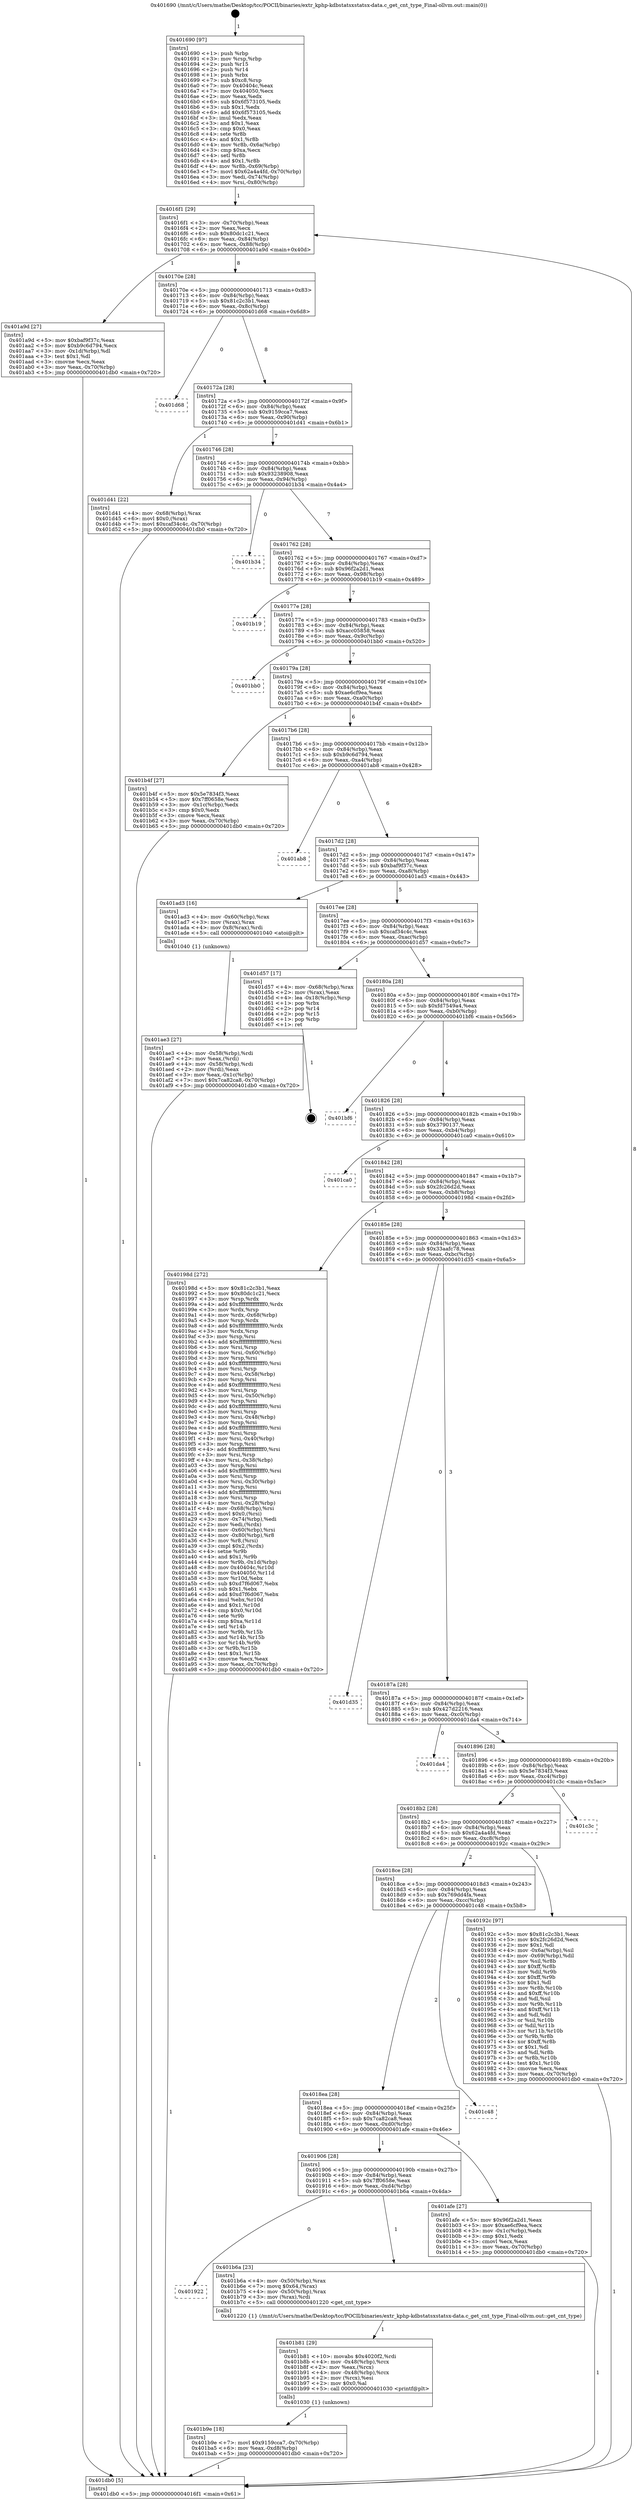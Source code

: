 digraph "0x401690" {
  label = "0x401690 (/mnt/c/Users/mathe/Desktop/tcc/POCII/binaries/extr_kphp-kdbstatsxstatsx-data.c_get_cnt_type_Final-ollvm.out::main(0))"
  labelloc = "t"
  node[shape=record]

  Entry [label="",width=0.3,height=0.3,shape=circle,fillcolor=black,style=filled]
  "0x4016f1" [label="{
     0x4016f1 [29]\l
     | [instrs]\l
     &nbsp;&nbsp;0x4016f1 \<+3\>: mov -0x70(%rbp),%eax\l
     &nbsp;&nbsp;0x4016f4 \<+2\>: mov %eax,%ecx\l
     &nbsp;&nbsp;0x4016f6 \<+6\>: sub $0x80dc1c21,%ecx\l
     &nbsp;&nbsp;0x4016fc \<+6\>: mov %eax,-0x84(%rbp)\l
     &nbsp;&nbsp;0x401702 \<+6\>: mov %ecx,-0x88(%rbp)\l
     &nbsp;&nbsp;0x401708 \<+6\>: je 0000000000401a9d \<main+0x40d\>\l
  }"]
  "0x401a9d" [label="{
     0x401a9d [27]\l
     | [instrs]\l
     &nbsp;&nbsp;0x401a9d \<+5\>: mov $0xbaf9f37c,%eax\l
     &nbsp;&nbsp;0x401aa2 \<+5\>: mov $0xb9c6d794,%ecx\l
     &nbsp;&nbsp;0x401aa7 \<+3\>: mov -0x1d(%rbp),%dl\l
     &nbsp;&nbsp;0x401aaa \<+3\>: test $0x1,%dl\l
     &nbsp;&nbsp;0x401aad \<+3\>: cmovne %ecx,%eax\l
     &nbsp;&nbsp;0x401ab0 \<+3\>: mov %eax,-0x70(%rbp)\l
     &nbsp;&nbsp;0x401ab3 \<+5\>: jmp 0000000000401db0 \<main+0x720\>\l
  }"]
  "0x40170e" [label="{
     0x40170e [28]\l
     | [instrs]\l
     &nbsp;&nbsp;0x40170e \<+5\>: jmp 0000000000401713 \<main+0x83\>\l
     &nbsp;&nbsp;0x401713 \<+6\>: mov -0x84(%rbp),%eax\l
     &nbsp;&nbsp;0x401719 \<+5\>: sub $0x81c2c3b1,%eax\l
     &nbsp;&nbsp;0x40171e \<+6\>: mov %eax,-0x8c(%rbp)\l
     &nbsp;&nbsp;0x401724 \<+6\>: je 0000000000401d68 \<main+0x6d8\>\l
  }"]
  Exit [label="",width=0.3,height=0.3,shape=circle,fillcolor=black,style=filled,peripheries=2]
  "0x401d68" [label="{
     0x401d68\l
  }", style=dashed]
  "0x40172a" [label="{
     0x40172a [28]\l
     | [instrs]\l
     &nbsp;&nbsp;0x40172a \<+5\>: jmp 000000000040172f \<main+0x9f\>\l
     &nbsp;&nbsp;0x40172f \<+6\>: mov -0x84(%rbp),%eax\l
     &nbsp;&nbsp;0x401735 \<+5\>: sub $0x9159cca7,%eax\l
     &nbsp;&nbsp;0x40173a \<+6\>: mov %eax,-0x90(%rbp)\l
     &nbsp;&nbsp;0x401740 \<+6\>: je 0000000000401d41 \<main+0x6b1\>\l
  }"]
  "0x401b9e" [label="{
     0x401b9e [18]\l
     | [instrs]\l
     &nbsp;&nbsp;0x401b9e \<+7\>: movl $0x9159cca7,-0x70(%rbp)\l
     &nbsp;&nbsp;0x401ba5 \<+6\>: mov %eax,-0xd8(%rbp)\l
     &nbsp;&nbsp;0x401bab \<+5\>: jmp 0000000000401db0 \<main+0x720\>\l
  }"]
  "0x401d41" [label="{
     0x401d41 [22]\l
     | [instrs]\l
     &nbsp;&nbsp;0x401d41 \<+4\>: mov -0x68(%rbp),%rax\l
     &nbsp;&nbsp;0x401d45 \<+6\>: movl $0x0,(%rax)\l
     &nbsp;&nbsp;0x401d4b \<+7\>: movl $0xcaf34c4c,-0x70(%rbp)\l
     &nbsp;&nbsp;0x401d52 \<+5\>: jmp 0000000000401db0 \<main+0x720\>\l
  }"]
  "0x401746" [label="{
     0x401746 [28]\l
     | [instrs]\l
     &nbsp;&nbsp;0x401746 \<+5\>: jmp 000000000040174b \<main+0xbb\>\l
     &nbsp;&nbsp;0x40174b \<+6\>: mov -0x84(%rbp),%eax\l
     &nbsp;&nbsp;0x401751 \<+5\>: sub $0x93238908,%eax\l
     &nbsp;&nbsp;0x401756 \<+6\>: mov %eax,-0x94(%rbp)\l
     &nbsp;&nbsp;0x40175c \<+6\>: je 0000000000401b34 \<main+0x4a4\>\l
  }"]
  "0x401b81" [label="{
     0x401b81 [29]\l
     | [instrs]\l
     &nbsp;&nbsp;0x401b81 \<+10\>: movabs $0x4020f2,%rdi\l
     &nbsp;&nbsp;0x401b8b \<+4\>: mov -0x48(%rbp),%rcx\l
     &nbsp;&nbsp;0x401b8f \<+2\>: mov %eax,(%rcx)\l
     &nbsp;&nbsp;0x401b91 \<+4\>: mov -0x48(%rbp),%rcx\l
     &nbsp;&nbsp;0x401b95 \<+2\>: mov (%rcx),%esi\l
     &nbsp;&nbsp;0x401b97 \<+2\>: mov $0x0,%al\l
     &nbsp;&nbsp;0x401b99 \<+5\>: call 0000000000401030 \<printf@plt\>\l
     | [calls]\l
     &nbsp;&nbsp;0x401030 \{1\} (unknown)\l
  }"]
  "0x401b34" [label="{
     0x401b34\l
  }", style=dashed]
  "0x401762" [label="{
     0x401762 [28]\l
     | [instrs]\l
     &nbsp;&nbsp;0x401762 \<+5\>: jmp 0000000000401767 \<main+0xd7\>\l
     &nbsp;&nbsp;0x401767 \<+6\>: mov -0x84(%rbp),%eax\l
     &nbsp;&nbsp;0x40176d \<+5\>: sub $0x96f2a2d1,%eax\l
     &nbsp;&nbsp;0x401772 \<+6\>: mov %eax,-0x98(%rbp)\l
     &nbsp;&nbsp;0x401778 \<+6\>: je 0000000000401b19 \<main+0x489\>\l
  }"]
  "0x401922" [label="{
     0x401922\l
  }", style=dashed]
  "0x401b19" [label="{
     0x401b19\l
  }", style=dashed]
  "0x40177e" [label="{
     0x40177e [28]\l
     | [instrs]\l
     &nbsp;&nbsp;0x40177e \<+5\>: jmp 0000000000401783 \<main+0xf3\>\l
     &nbsp;&nbsp;0x401783 \<+6\>: mov -0x84(%rbp),%eax\l
     &nbsp;&nbsp;0x401789 \<+5\>: sub $0xacc05858,%eax\l
     &nbsp;&nbsp;0x40178e \<+6\>: mov %eax,-0x9c(%rbp)\l
     &nbsp;&nbsp;0x401794 \<+6\>: je 0000000000401bb0 \<main+0x520\>\l
  }"]
  "0x401b6a" [label="{
     0x401b6a [23]\l
     | [instrs]\l
     &nbsp;&nbsp;0x401b6a \<+4\>: mov -0x50(%rbp),%rax\l
     &nbsp;&nbsp;0x401b6e \<+7\>: movq $0x64,(%rax)\l
     &nbsp;&nbsp;0x401b75 \<+4\>: mov -0x50(%rbp),%rax\l
     &nbsp;&nbsp;0x401b79 \<+3\>: mov (%rax),%rdi\l
     &nbsp;&nbsp;0x401b7c \<+5\>: call 0000000000401220 \<get_cnt_type\>\l
     | [calls]\l
     &nbsp;&nbsp;0x401220 \{1\} (/mnt/c/Users/mathe/Desktop/tcc/POCII/binaries/extr_kphp-kdbstatsxstatsx-data.c_get_cnt_type_Final-ollvm.out::get_cnt_type)\l
  }"]
  "0x401bb0" [label="{
     0x401bb0\l
  }", style=dashed]
  "0x40179a" [label="{
     0x40179a [28]\l
     | [instrs]\l
     &nbsp;&nbsp;0x40179a \<+5\>: jmp 000000000040179f \<main+0x10f\>\l
     &nbsp;&nbsp;0x40179f \<+6\>: mov -0x84(%rbp),%eax\l
     &nbsp;&nbsp;0x4017a5 \<+5\>: sub $0xae6cf9ea,%eax\l
     &nbsp;&nbsp;0x4017aa \<+6\>: mov %eax,-0xa0(%rbp)\l
     &nbsp;&nbsp;0x4017b0 \<+6\>: je 0000000000401b4f \<main+0x4bf\>\l
  }"]
  "0x401906" [label="{
     0x401906 [28]\l
     | [instrs]\l
     &nbsp;&nbsp;0x401906 \<+5\>: jmp 000000000040190b \<main+0x27b\>\l
     &nbsp;&nbsp;0x40190b \<+6\>: mov -0x84(%rbp),%eax\l
     &nbsp;&nbsp;0x401911 \<+5\>: sub $0x7ff0658e,%eax\l
     &nbsp;&nbsp;0x401916 \<+6\>: mov %eax,-0xd4(%rbp)\l
     &nbsp;&nbsp;0x40191c \<+6\>: je 0000000000401b6a \<main+0x4da\>\l
  }"]
  "0x401b4f" [label="{
     0x401b4f [27]\l
     | [instrs]\l
     &nbsp;&nbsp;0x401b4f \<+5\>: mov $0x5e7834f3,%eax\l
     &nbsp;&nbsp;0x401b54 \<+5\>: mov $0x7ff0658e,%ecx\l
     &nbsp;&nbsp;0x401b59 \<+3\>: mov -0x1c(%rbp),%edx\l
     &nbsp;&nbsp;0x401b5c \<+3\>: cmp $0x0,%edx\l
     &nbsp;&nbsp;0x401b5f \<+3\>: cmove %ecx,%eax\l
     &nbsp;&nbsp;0x401b62 \<+3\>: mov %eax,-0x70(%rbp)\l
     &nbsp;&nbsp;0x401b65 \<+5\>: jmp 0000000000401db0 \<main+0x720\>\l
  }"]
  "0x4017b6" [label="{
     0x4017b6 [28]\l
     | [instrs]\l
     &nbsp;&nbsp;0x4017b6 \<+5\>: jmp 00000000004017bb \<main+0x12b\>\l
     &nbsp;&nbsp;0x4017bb \<+6\>: mov -0x84(%rbp),%eax\l
     &nbsp;&nbsp;0x4017c1 \<+5\>: sub $0xb9c6d794,%eax\l
     &nbsp;&nbsp;0x4017c6 \<+6\>: mov %eax,-0xa4(%rbp)\l
     &nbsp;&nbsp;0x4017cc \<+6\>: je 0000000000401ab8 \<main+0x428\>\l
  }"]
  "0x401afe" [label="{
     0x401afe [27]\l
     | [instrs]\l
     &nbsp;&nbsp;0x401afe \<+5\>: mov $0x96f2a2d1,%eax\l
     &nbsp;&nbsp;0x401b03 \<+5\>: mov $0xae6cf9ea,%ecx\l
     &nbsp;&nbsp;0x401b08 \<+3\>: mov -0x1c(%rbp),%edx\l
     &nbsp;&nbsp;0x401b0b \<+3\>: cmp $0x1,%edx\l
     &nbsp;&nbsp;0x401b0e \<+3\>: cmovl %ecx,%eax\l
     &nbsp;&nbsp;0x401b11 \<+3\>: mov %eax,-0x70(%rbp)\l
     &nbsp;&nbsp;0x401b14 \<+5\>: jmp 0000000000401db0 \<main+0x720\>\l
  }"]
  "0x401ab8" [label="{
     0x401ab8\l
  }", style=dashed]
  "0x4017d2" [label="{
     0x4017d2 [28]\l
     | [instrs]\l
     &nbsp;&nbsp;0x4017d2 \<+5\>: jmp 00000000004017d7 \<main+0x147\>\l
     &nbsp;&nbsp;0x4017d7 \<+6\>: mov -0x84(%rbp),%eax\l
     &nbsp;&nbsp;0x4017dd \<+5\>: sub $0xbaf9f37c,%eax\l
     &nbsp;&nbsp;0x4017e2 \<+6\>: mov %eax,-0xa8(%rbp)\l
     &nbsp;&nbsp;0x4017e8 \<+6\>: je 0000000000401ad3 \<main+0x443\>\l
  }"]
  "0x4018ea" [label="{
     0x4018ea [28]\l
     | [instrs]\l
     &nbsp;&nbsp;0x4018ea \<+5\>: jmp 00000000004018ef \<main+0x25f\>\l
     &nbsp;&nbsp;0x4018ef \<+6\>: mov -0x84(%rbp),%eax\l
     &nbsp;&nbsp;0x4018f5 \<+5\>: sub $0x7ca82ca8,%eax\l
     &nbsp;&nbsp;0x4018fa \<+6\>: mov %eax,-0xd0(%rbp)\l
     &nbsp;&nbsp;0x401900 \<+6\>: je 0000000000401afe \<main+0x46e\>\l
  }"]
  "0x401ad3" [label="{
     0x401ad3 [16]\l
     | [instrs]\l
     &nbsp;&nbsp;0x401ad3 \<+4\>: mov -0x60(%rbp),%rax\l
     &nbsp;&nbsp;0x401ad7 \<+3\>: mov (%rax),%rax\l
     &nbsp;&nbsp;0x401ada \<+4\>: mov 0x8(%rax),%rdi\l
     &nbsp;&nbsp;0x401ade \<+5\>: call 0000000000401040 \<atoi@plt\>\l
     | [calls]\l
     &nbsp;&nbsp;0x401040 \{1\} (unknown)\l
  }"]
  "0x4017ee" [label="{
     0x4017ee [28]\l
     | [instrs]\l
     &nbsp;&nbsp;0x4017ee \<+5\>: jmp 00000000004017f3 \<main+0x163\>\l
     &nbsp;&nbsp;0x4017f3 \<+6\>: mov -0x84(%rbp),%eax\l
     &nbsp;&nbsp;0x4017f9 \<+5\>: sub $0xcaf34c4c,%eax\l
     &nbsp;&nbsp;0x4017fe \<+6\>: mov %eax,-0xac(%rbp)\l
     &nbsp;&nbsp;0x401804 \<+6\>: je 0000000000401d57 \<main+0x6c7\>\l
  }"]
  "0x401c48" [label="{
     0x401c48\l
  }", style=dashed]
  "0x401d57" [label="{
     0x401d57 [17]\l
     | [instrs]\l
     &nbsp;&nbsp;0x401d57 \<+4\>: mov -0x68(%rbp),%rax\l
     &nbsp;&nbsp;0x401d5b \<+2\>: mov (%rax),%eax\l
     &nbsp;&nbsp;0x401d5d \<+4\>: lea -0x18(%rbp),%rsp\l
     &nbsp;&nbsp;0x401d61 \<+1\>: pop %rbx\l
     &nbsp;&nbsp;0x401d62 \<+2\>: pop %r14\l
     &nbsp;&nbsp;0x401d64 \<+2\>: pop %r15\l
     &nbsp;&nbsp;0x401d66 \<+1\>: pop %rbp\l
     &nbsp;&nbsp;0x401d67 \<+1\>: ret\l
  }"]
  "0x40180a" [label="{
     0x40180a [28]\l
     | [instrs]\l
     &nbsp;&nbsp;0x40180a \<+5\>: jmp 000000000040180f \<main+0x17f\>\l
     &nbsp;&nbsp;0x40180f \<+6\>: mov -0x84(%rbp),%eax\l
     &nbsp;&nbsp;0x401815 \<+5\>: sub $0xfd7549a4,%eax\l
     &nbsp;&nbsp;0x40181a \<+6\>: mov %eax,-0xb0(%rbp)\l
     &nbsp;&nbsp;0x401820 \<+6\>: je 0000000000401bf6 \<main+0x566\>\l
  }"]
  "0x401ae3" [label="{
     0x401ae3 [27]\l
     | [instrs]\l
     &nbsp;&nbsp;0x401ae3 \<+4\>: mov -0x58(%rbp),%rdi\l
     &nbsp;&nbsp;0x401ae7 \<+2\>: mov %eax,(%rdi)\l
     &nbsp;&nbsp;0x401ae9 \<+4\>: mov -0x58(%rbp),%rdi\l
     &nbsp;&nbsp;0x401aed \<+2\>: mov (%rdi),%eax\l
     &nbsp;&nbsp;0x401aef \<+3\>: mov %eax,-0x1c(%rbp)\l
     &nbsp;&nbsp;0x401af2 \<+7\>: movl $0x7ca82ca8,-0x70(%rbp)\l
     &nbsp;&nbsp;0x401af9 \<+5\>: jmp 0000000000401db0 \<main+0x720\>\l
  }"]
  "0x401bf6" [label="{
     0x401bf6\l
  }", style=dashed]
  "0x401826" [label="{
     0x401826 [28]\l
     | [instrs]\l
     &nbsp;&nbsp;0x401826 \<+5\>: jmp 000000000040182b \<main+0x19b\>\l
     &nbsp;&nbsp;0x40182b \<+6\>: mov -0x84(%rbp),%eax\l
     &nbsp;&nbsp;0x401831 \<+5\>: sub $0x3790137,%eax\l
     &nbsp;&nbsp;0x401836 \<+6\>: mov %eax,-0xb4(%rbp)\l
     &nbsp;&nbsp;0x40183c \<+6\>: je 0000000000401ca0 \<main+0x610\>\l
  }"]
  "0x401690" [label="{
     0x401690 [97]\l
     | [instrs]\l
     &nbsp;&nbsp;0x401690 \<+1\>: push %rbp\l
     &nbsp;&nbsp;0x401691 \<+3\>: mov %rsp,%rbp\l
     &nbsp;&nbsp;0x401694 \<+2\>: push %r15\l
     &nbsp;&nbsp;0x401696 \<+2\>: push %r14\l
     &nbsp;&nbsp;0x401698 \<+1\>: push %rbx\l
     &nbsp;&nbsp;0x401699 \<+7\>: sub $0xc8,%rsp\l
     &nbsp;&nbsp;0x4016a0 \<+7\>: mov 0x40404c,%eax\l
     &nbsp;&nbsp;0x4016a7 \<+7\>: mov 0x404050,%ecx\l
     &nbsp;&nbsp;0x4016ae \<+2\>: mov %eax,%edx\l
     &nbsp;&nbsp;0x4016b0 \<+6\>: sub $0x6f573105,%edx\l
     &nbsp;&nbsp;0x4016b6 \<+3\>: sub $0x1,%edx\l
     &nbsp;&nbsp;0x4016b9 \<+6\>: add $0x6f573105,%edx\l
     &nbsp;&nbsp;0x4016bf \<+3\>: imul %edx,%eax\l
     &nbsp;&nbsp;0x4016c2 \<+3\>: and $0x1,%eax\l
     &nbsp;&nbsp;0x4016c5 \<+3\>: cmp $0x0,%eax\l
     &nbsp;&nbsp;0x4016c8 \<+4\>: sete %r8b\l
     &nbsp;&nbsp;0x4016cc \<+4\>: and $0x1,%r8b\l
     &nbsp;&nbsp;0x4016d0 \<+4\>: mov %r8b,-0x6a(%rbp)\l
     &nbsp;&nbsp;0x4016d4 \<+3\>: cmp $0xa,%ecx\l
     &nbsp;&nbsp;0x4016d7 \<+4\>: setl %r8b\l
     &nbsp;&nbsp;0x4016db \<+4\>: and $0x1,%r8b\l
     &nbsp;&nbsp;0x4016df \<+4\>: mov %r8b,-0x69(%rbp)\l
     &nbsp;&nbsp;0x4016e3 \<+7\>: movl $0x62a4a4fd,-0x70(%rbp)\l
     &nbsp;&nbsp;0x4016ea \<+3\>: mov %edi,-0x74(%rbp)\l
     &nbsp;&nbsp;0x4016ed \<+4\>: mov %rsi,-0x80(%rbp)\l
  }"]
  "0x401ca0" [label="{
     0x401ca0\l
  }", style=dashed]
  "0x401842" [label="{
     0x401842 [28]\l
     | [instrs]\l
     &nbsp;&nbsp;0x401842 \<+5\>: jmp 0000000000401847 \<main+0x1b7\>\l
     &nbsp;&nbsp;0x401847 \<+6\>: mov -0x84(%rbp),%eax\l
     &nbsp;&nbsp;0x40184d \<+5\>: sub $0x2fc26d2d,%eax\l
     &nbsp;&nbsp;0x401852 \<+6\>: mov %eax,-0xb8(%rbp)\l
     &nbsp;&nbsp;0x401858 \<+6\>: je 000000000040198d \<main+0x2fd\>\l
  }"]
  "0x401db0" [label="{
     0x401db0 [5]\l
     | [instrs]\l
     &nbsp;&nbsp;0x401db0 \<+5\>: jmp 00000000004016f1 \<main+0x61\>\l
  }"]
  "0x40198d" [label="{
     0x40198d [272]\l
     | [instrs]\l
     &nbsp;&nbsp;0x40198d \<+5\>: mov $0x81c2c3b1,%eax\l
     &nbsp;&nbsp;0x401992 \<+5\>: mov $0x80dc1c21,%ecx\l
     &nbsp;&nbsp;0x401997 \<+3\>: mov %rsp,%rdx\l
     &nbsp;&nbsp;0x40199a \<+4\>: add $0xfffffffffffffff0,%rdx\l
     &nbsp;&nbsp;0x40199e \<+3\>: mov %rdx,%rsp\l
     &nbsp;&nbsp;0x4019a1 \<+4\>: mov %rdx,-0x68(%rbp)\l
     &nbsp;&nbsp;0x4019a5 \<+3\>: mov %rsp,%rdx\l
     &nbsp;&nbsp;0x4019a8 \<+4\>: add $0xfffffffffffffff0,%rdx\l
     &nbsp;&nbsp;0x4019ac \<+3\>: mov %rdx,%rsp\l
     &nbsp;&nbsp;0x4019af \<+3\>: mov %rsp,%rsi\l
     &nbsp;&nbsp;0x4019b2 \<+4\>: add $0xfffffffffffffff0,%rsi\l
     &nbsp;&nbsp;0x4019b6 \<+3\>: mov %rsi,%rsp\l
     &nbsp;&nbsp;0x4019b9 \<+4\>: mov %rsi,-0x60(%rbp)\l
     &nbsp;&nbsp;0x4019bd \<+3\>: mov %rsp,%rsi\l
     &nbsp;&nbsp;0x4019c0 \<+4\>: add $0xfffffffffffffff0,%rsi\l
     &nbsp;&nbsp;0x4019c4 \<+3\>: mov %rsi,%rsp\l
     &nbsp;&nbsp;0x4019c7 \<+4\>: mov %rsi,-0x58(%rbp)\l
     &nbsp;&nbsp;0x4019cb \<+3\>: mov %rsp,%rsi\l
     &nbsp;&nbsp;0x4019ce \<+4\>: add $0xfffffffffffffff0,%rsi\l
     &nbsp;&nbsp;0x4019d2 \<+3\>: mov %rsi,%rsp\l
     &nbsp;&nbsp;0x4019d5 \<+4\>: mov %rsi,-0x50(%rbp)\l
     &nbsp;&nbsp;0x4019d9 \<+3\>: mov %rsp,%rsi\l
     &nbsp;&nbsp;0x4019dc \<+4\>: add $0xfffffffffffffff0,%rsi\l
     &nbsp;&nbsp;0x4019e0 \<+3\>: mov %rsi,%rsp\l
     &nbsp;&nbsp;0x4019e3 \<+4\>: mov %rsi,-0x48(%rbp)\l
     &nbsp;&nbsp;0x4019e7 \<+3\>: mov %rsp,%rsi\l
     &nbsp;&nbsp;0x4019ea \<+4\>: add $0xfffffffffffffff0,%rsi\l
     &nbsp;&nbsp;0x4019ee \<+3\>: mov %rsi,%rsp\l
     &nbsp;&nbsp;0x4019f1 \<+4\>: mov %rsi,-0x40(%rbp)\l
     &nbsp;&nbsp;0x4019f5 \<+3\>: mov %rsp,%rsi\l
     &nbsp;&nbsp;0x4019f8 \<+4\>: add $0xfffffffffffffff0,%rsi\l
     &nbsp;&nbsp;0x4019fc \<+3\>: mov %rsi,%rsp\l
     &nbsp;&nbsp;0x4019ff \<+4\>: mov %rsi,-0x38(%rbp)\l
     &nbsp;&nbsp;0x401a03 \<+3\>: mov %rsp,%rsi\l
     &nbsp;&nbsp;0x401a06 \<+4\>: add $0xfffffffffffffff0,%rsi\l
     &nbsp;&nbsp;0x401a0a \<+3\>: mov %rsi,%rsp\l
     &nbsp;&nbsp;0x401a0d \<+4\>: mov %rsi,-0x30(%rbp)\l
     &nbsp;&nbsp;0x401a11 \<+3\>: mov %rsp,%rsi\l
     &nbsp;&nbsp;0x401a14 \<+4\>: add $0xfffffffffffffff0,%rsi\l
     &nbsp;&nbsp;0x401a18 \<+3\>: mov %rsi,%rsp\l
     &nbsp;&nbsp;0x401a1b \<+4\>: mov %rsi,-0x28(%rbp)\l
     &nbsp;&nbsp;0x401a1f \<+4\>: mov -0x68(%rbp),%rsi\l
     &nbsp;&nbsp;0x401a23 \<+6\>: movl $0x0,(%rsi)\l
     &nbsp;&nbsp;0x401a29 \<+3\>: mov -0x74(%rbp),%edi\l
     &nbsp;&nbsp;0x401a2c \<+2\>: mov %edi,(%rdx)\l
     &nbsp;&nbsp;0x401a2e \<+4\>: mov -0x60(%rbp),%rsi\l
     &nbsp;&nbsp;0x401a32 \<+4\>: mov -0x80(%rbp),%r8\l
     &nbsp;&nbsp;0x401a36 \<+3\>: mov %r8,(%rsi)\l
     &nbsp;&nbsp;0x401a39 \<+3\>: cmpl $0x2,(%rdx)\l
     &nbsp;&nbsp;0x401a3c \<+4\>: setne %r9b\l
     &nbsp;&nbsp;0x401a40 \<+4\>: and $0x1,%r9b\l
     &nbsp;&nbsp;0x401a44 \<+4\>: mov %r9b,-0x1d(%rbp)\l
     &nbsp;&nbsp;0x401a48 \<+8\>: mov 0x40404c,%r10d\l
     &nbsp;&nbsp;0x401a50 \<+8\>: mov 0x404050,%r11d\l
     &nbsp;&nbsp;0x401a58 \<+3\>: mov %r10d,%ebx\l
     &nbsp;&nbsp;0x401a5b \<+6\>: sub $0xd7f6d067,%ebx\l
     &nbsp;&nbsp;0x401a61 \<+3\>: sub $0x1,%ebx\l
     &nbsp;&nbsp;0x401a64 \<+6\>: add $0xd7f6d067,%ebx\l
     &nbsp;&nbsp;0x401a6a \<+4\>: imul %ebx,%r10d\l
     &nbsp;&nbsp;0x401a6e \<+4\>: and $0x1,%r10d\l
     &nbsp;&nbsp;0x401a72 \<+4\>: cmp $0x0,%r10d\l
     &nbsp;&nbsp;0x401a76 \<+4\>: sete %r9b\l
     &nbsp;&nbsp;0x401a7a \<+4\>: cmp $0xa,%r11d\l
     &nbsp;&nbsp;0x401a7e \<+4\>: setl %r14b\l
     &nbsp;&nbsp;0x401a82 \<+3\>: mov %r9b,%r15b\l
     &nbsp;&nbsp;0x401a85 \<+3\>: and %r14b,%r15b\l
     &nbsp;&nbsp;0x401a88 \<+3\>: xor %r14b,%r9b\l
     &nbsp;&nbsp;0x401a8b \<+3\>: or %r9b,%r15b\l
     &nbsp;&nbsp;0x401a8e \<+4\>: test $0x1,%r15b\l
     &nbsp;&nbsp;0x401a92 \<+3\>: cmovne %ecx,%eax\l
     &nbsp;&nbsp;0x401a95 \<+3\>: mov %eax,-0x70(%rbp)\l
     &nbsp;&nbsp;0x401a98 \<+5\>: jmp 0000000000401db0 \<main+0x720\>\l
  }"]
  "0x40185e" [label="{
     0x40185e [28]\l
     | [instrs]\l
     &nbsp;&nbsp;0x40185e \<+5\>: jmp 0000000000401863 \<main+0x1d3\>\l
     &nbsp;&nbsp;0x401863 \<+6\>: mov -0x84(%rbp),%eax\l
     &nbsp;&nbsp;0x401869 \<+5\>: sub $0x33aafc78,%eax\l
     &nbsp;&nbsp;0x40186e \<+6\>: mov %eax,-0xbc(%rbp)\l
     &nbsp;&nbsp;0x401874 \<+6\>: je 0000000000401d35 \<main+0x6a5\>\l
  }"]
  "0x4018ce" [label="{
     0x4018ce [28]\l
     | [instrs]\l
     &nbsp;&nbsp;0x4018ce \<+5\>: jmp 00000000004018d3 \<main+0x243\>\l
     &nbsp;&nbsp;0x4018d3 \<+6\>: mov -0x84(%rbp),%eax\l
     &nbsp;&nbsp;0x4018d9 \<+5\>: sub $0x769dd4fa,%eax\l
     &nbsp;&nbsp;0x4018de \<+6\>: mov %eax,-0xcc(%rbp)\l
     &nbsp;&nbsp;0x4018e4 \<+6\>: je 0000000000401c48 \<main+0x5b8\>\l
  }"]
  "0x401d35" [label="{
     0x401d35\l
  }", style=dashed]
  "0x40187a" [label="{
     0x40187a [28]\l
     | [instrs]\l
     &nbsp;&nbsp;0x40187a \<+5\>: jmp 000000000040187f \<main+0x1ef\>\l
     &nbsp;&nbsp;0x40187f \<+6\>: mov -0x84(%rbp),%eax\l
     &nbsp;&nbsp;0x401885 \<+5\>: sub $0x427d2216,%eax\l
     &nbsp;&nbsp;0x40188a \<+6\>: mov %eax,-0xc0(%rbp)\l
     &nbsp;&nbsp;0x401890 \<+6\>: je 0000000000401da4 \<main+0x714\>\l
  }"]
  "0x40192c" [label="{
     0x40192c [97]\l
     | [instrs]\l
     &nbsp;&nbsp;0x40192c \<+5\>: mov $0x81c2c3b1,%eax\l
     &nbsp;&nbsp;0x401931 \<+5\>: mov $0x2fc26d2d,%ecx\l
     &nbsp;&nbsp;0x401936 \<+2\>: mov $0x1,%dl\l
     &nbsp;&nbsp;0x401938 \<+4\>: mov -0x6a(%rbp),%sil\l
     &nbsp;&nbsp;0x40193c \<+4\>: mov -0x69(%rbp),%dil\l
     &nbsp;&nbsp;0x401940 \<+3\>: mov %sil,%r8b\l
     &nbsp;&nbsp;0x401943 \<+4\>: xor $0xff,%r8b\l
     &nbsp;&nbsp;0x401947 \<+3\>: mov %dil,%r9b\l
     &nbsp;&nbsp;0x40194a \<+4\>: xor $0xff,%r9b\l
     &nbsp;&nbsp;0x40194e \<+3\>: xor $0x1,%dl\l
     &nbsp;&nbsp;0x401951 \<+3\>: mov %r8b,%r10b\l
     &nbsp;&nbsp;0x401954 \<+4\>: and $0xff,%r10b\l
     &nbsp;&nbsp;0x401958 \<+3\>: and %dl,%sil\l
     &nbsp;&nbsp;0x40195b \<+3\>: mov %r9b,%r11b\l
     &nbsp;&nbsp;0x40195e \<+4\>: and $0xff,%r11b\l
     &nbsp;&nbsp;0x401962 \<+3\>: and %dl,%dil\l
     &nbsp;&nbsp;0x401965 \<+3\>: or %sil,%r10b\l
     &nbsp;&nbsp;0x401968 \<+3\>: or %dil,%r11b\l
     &nbsp;&nbsp;0x40196b \<+3\>: xor %r11b,%r10b\l
     &nbsp;&nbsp;0x40196e \<+3\>: or %r9b,%r8b\l
     &nbsp;&nbsp;0x401971 \<+4\>: xor $0xff,%r8b\l
     &nbsp;&nbsp;0x401975 \<+3\>: or $0x1,%dl\l
     &nbsp;&nbsp;0x401978 \<+3\>: and %dl,%r8b\l
     &nbsp;&nbsp;0x40197b \<+3\>: or %r8b,%r10b\l
     &nbsp;&nbsp;0x40197e \<+4\>: test $0x1,%r10b\l
     &nbsp;&nbsp;0x401982 \<+3\>: cmovne %ecx,%eax\l
     &nbsp;&nbsp;0x401985 \<+3\>: mov %eax,-0x70(%rbp)\l
     &nbsp;&nbsp;0x401988 \<+5\>: jmp 0000000000401db0 \<main+0x720\>\l
  }"]
  "0x401da4" [label="{
     0x401da4\l
  }", style=dashed]
  "0x401896" [label="{
     0x401896 [28]\l
     | [instrs]\l
     &nbsp;&nbsp;0x401896 \<+5\>: jmp 000000000040189b \<main+0x20b\>\l
     &nbsp;&nbsp;0x40189b \<+6\>: mov -0x84(%rbp),%eax\l
     &nbsp;&nbsp;0x4018a1 \<+5\>: sub $0x5e7834f3,%eax\l
     &nbsp;&nbsp;0x4018a6 \<+6\>: mov %eax,-0xc4(%rbp)\l
     &nbsp;&nbsp;0x4018ac \<+6\>: je 0000000000401c3c \<main+0x5ac\>\l
  }"]
  "0x4018b2" [label="{
     0x4018b2 [28]\l
     | [instrs]\l
     &nbsp;&nbsp;0x4018b2 \<+5\>: jmp 00000000004018b7 \<main+0x227\>\l
     &nbsp;&nbsp;0x4018b7 \<+6\>: mov -0x84(%rbp),%eax\l
     &nbsp;&nbsp;0x4018bd \<+5\>: sub $0x62a4a4fd,%eax\l
     &nbsp;&nbsp;0x4018c2 \<+6\>: mov %eax,-0xc8(%rbp)\l
     &nbsp;&nbsp;0x4018c8 \<+6\>: je 000000000040192c \<main+0x29c\>\l
  }"]
  "0x401c3c" [label="{
     0x401c3c\l
  }", style=dashed]
  Entry -> "0x401690" [label=" 1"]
  "0x4016f1" -> "0x401a9d" [label=" 1"]
  "0x4016f1" -> "0x40170e" [label=" 8"]
  "0x401d57" -> Exit [label=" 1"]
  "0x40170e" -> "0x401d68" [label=" 0"]
  "0x40170e" -> "0x40172a" [label=" 8"]
  "0x401d41" -> "0x401db0" [label=" 1"]
  "0x40172a" -> "0x401d41" [label=" 1"]
  "0x40172a" -> "0x401746" [label=" 7"]
  "0x401b9e" -> "0x401db0" [label=" 1"]
  "0x401746" -> "0x401b34" [label=" 0"]
  "0x401746" -> "0x401762" [label=" 7"]
  "0x401b81" -> "0x401b9e" [label=" 1"]
  "0x401762" -> "0x401b19" [label=" 0"]
  "0x401762" -> "0x40177e" [label=" 7"]
  "0x401b6a" -> "0x401b81" [label=" 1"]
  "0x40177e" -> "0x401bb0" [label=" 0"]
  "0x40177e" -> "0x40179a" [label=" 7"]
  "0x401906" -> "0x401922" [label=" 0"]
  "0x40179a" -> "0x401b4f" [label=" 1"]
  "0x40179a" -> "0x4017b6" [label=" 6"]
  "0x401906" -> "0x401b6a" [label=" 1"]
  "0x4017b6" -> "0x401ab8" [label=" 0"]
  "0x4017b6" -> "0x4017d2" [label=" 6"]
  "0x401b4f" -> "0x401db0" [label=" 1"]
  "0x4017d2" -> "0x401ad3" [label=" 1"]
  "0x4017d2" -> "0x4017ee" [label=" 5"]
  "0x4018ea" -> "0x401906" [label=" 1"]
  "0x4017ee" -> "0x401d57" [label=" 1"]
  "0x4017ee" -> "0x40180a" [label=" 4"]
  "0x4018ea" -> "0x401afe" [label=" 1"]
  "0x40180a" -> "0x401bf6" [label=" 0"]
  "0x40180a" -> "0x401826" [label=" 4"]
  "0x4018ce" -> "0x4018ea" [label=" 2"]
  "0x401826" -> "0x401ca0" [label=" 0"]
  "0x401826" -> "0x401842" [label=" 4"]
  "0x401afe" -> "0x401db0" [label=" 1"]
  "0x401842" -> "0x40198d" [label=" 1"]
  "0x401842" -> "0x40185e" [label=" 3"]
  "0x401ae3" -> "0x401db0" [label=" 1"]
  "0x40185e" -> "0x401d35" [label=" 0"]
  "0x40185e" -> "0x40187a" [label=" 3"]
  "0x401ad3" -> "0x401ae3" [label=" 1"]
  "0x40187a" -> "0x401da4" [label=" 0"]
  "0x40187a" -> "0x401896" [label=" 3"]
  "0x401a9d" -> "0x401db0" [label=" 1"]
  "0x401896" -> "0x401c3c" [label=" 0"]
  "0x401896" -> "0x4018b2" [label=" 3"]
  "0x40198d" -> "0x401db0" [label=" 1"]
  "0x4018b2" -> "0x40192c" [label=" 1"]
  "0x4018b2" -> "0x4018ce" [label=" 2"]
  "0x40192c" -> "0x401db0" [label=" 1"]
  "0x401690" -> "0x4016f1" [label=" 1"]
  "0x401db0" -> "0x4016f1" [label=" 8"]
  "0x4018ce" -> "0x401c48" [label=" 0"]
}
